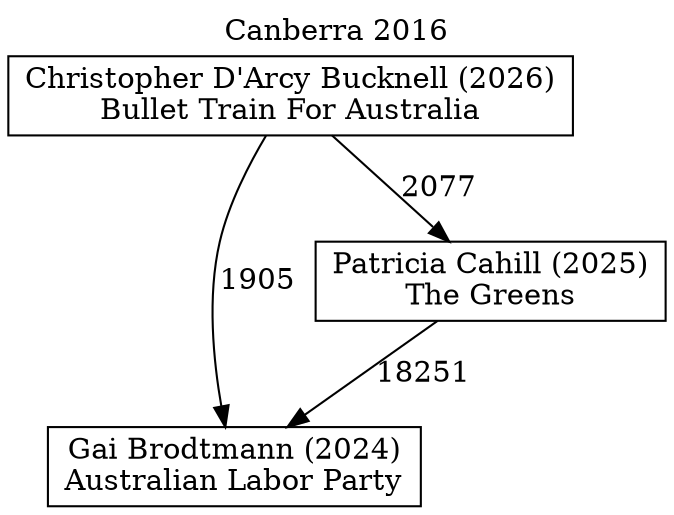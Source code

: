 // House preference flow
digraph "Gai Brodtmann (2024)_Canberra_2016" {
	graph [label="Canberra 2016" labelloc=t mclimit=10]
	node [shape=box]
	"Christopher D'Arcy Bucknell (2026)" [label="Christopher D'Arcy Bucknell (2026)
Bullet Train For Australia"]
	"Gai Brodtmann (2024)" [label="Gai Brodtmann (2024)
Australian Labor Party"]
	"Patricia Cahill (2025)" [label="Patricia Cahill (2025)
The Greens"]
	"Christopher D'Arcy Bucknell (2026)" -> "Gai Brodtmann (2024)" [label=1905]
	"Christopher D'Arcy Bucknell (2026)" -> "Patricia Cahill (2025)" [label=2077]
	"Patricia Cahill (2025)" -> "Gai Brodtmann (2024)" [label=18251]
}
